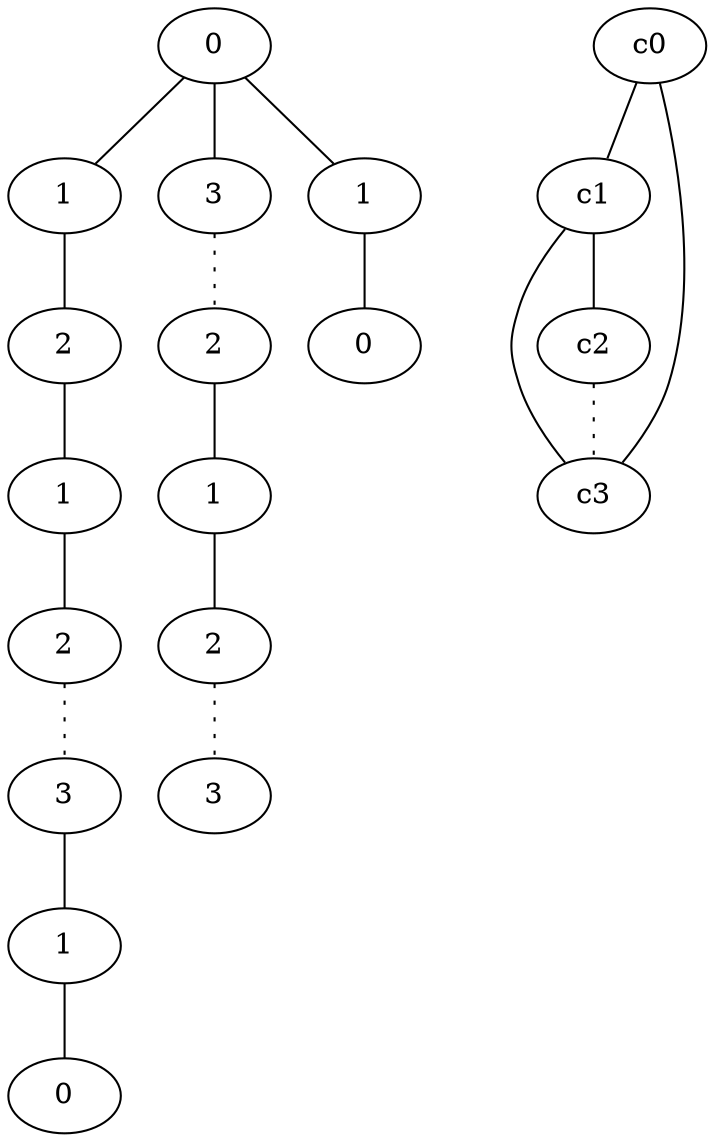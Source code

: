 graph {
a0[label=0];
a1[label=1];
a2[label=2];
a3[label=1];
a4[label=2];
a5[label=3];
a6[label=1];
a7[label=0];
a8[label=3];
a9[label=2];
a10[label=1];
a11[label=2];
a12[label=3];
a13[label=1];
a14[label=0];
a0 -- a1;
a0 -- a8;
a0 -- a13;
a1 -- a2;
a2 -- a3;
a3 -- a4;
a4 -- a5 [style=dotted];
a5 -- a6;
a6 -- a7;
a8 -- a9 [style=dotted];
a9 -- a10;
a10 -- a11;
a11 -- a12 [style=dotted];
a13 -- a14;
c0 -- c1;
c0 -- c3;
c1 -- c2;
c1 -- c3;
c2 -- c3 [style=dotted];
}
